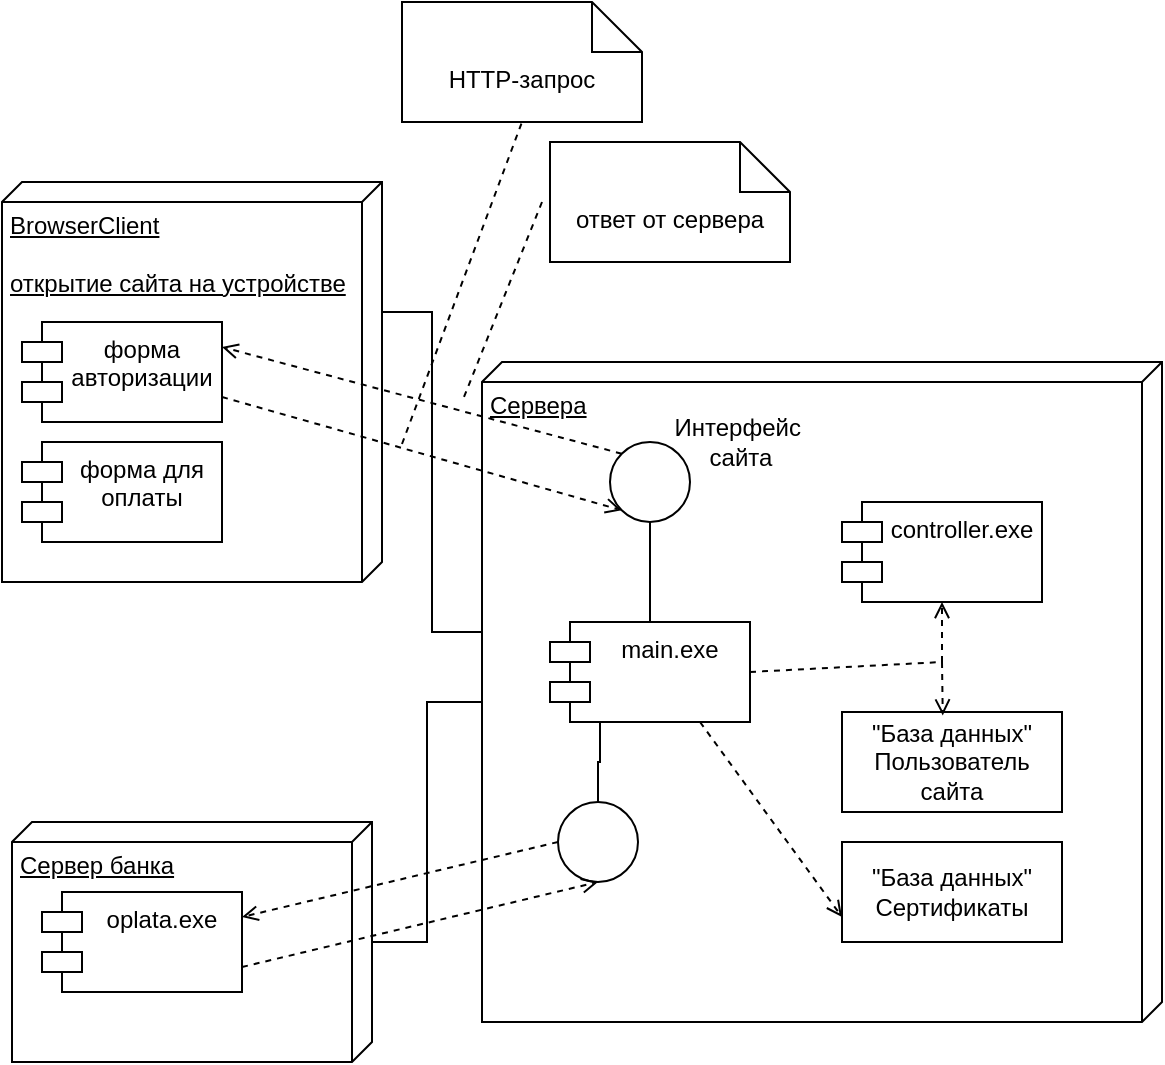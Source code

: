 <mxfile version="27.0.5">
  <diagram name="Страница — 1" id="ws2ZDZ5pcybXaS3KuQc7">
    <mxGraphModel dx="1061" dy="699" grid="1" gridSize="10" guides="1" tooltips="1" connect="1" arrows="1" fold="1" page="1" pageScale="1" pageWidth="827" pageHeight="1169" math="0" shadow="0">
      <root>
        <mxCell id="0" />
        <mxCell id="1" parent="0" />
        <mxCell id="qFvQExg8b0Atk-84hhx9-1" value="Сервера" style="verticalAlign=top;align=left;spacingTop=8;spacingLeft=2;spacingRight=12;shape=cube;size=10;direction=south;fontStyle=4;html=1;whiteSpace=wrap;" vertex="1" parent="1">
          <mxGeometry x="330" y="190" width="340" height="330" as="geometry" />
        </mxCell>
        <mxCell id="qFvQExg8b0Atk-84hhx9-3" value="BrowserClient&lt;div&gt;&lt;br&gt;&lt;/div&gt;&lt;div&gt;открытие сайта на устройстве&lt;/div&gt;" style="verticalAlign=top;align=left;spacingTop=8;spacingLeft=2;spacingRight=12;shape=cube;size=10;direction=south;fontStyle=4;html=1;whiteSpace=wrap;" vertex="1" parent="1">
          <mxGeometry x="90" y="100" width="190" height="200" as="geometry" />
        </mxCell>
        <mxCell id="qFvQExg8b0Atk-84hhx9-5" value="форма авторизации" style="shape=module;align=left;spacingLeft=20;align=center;verticalAlign=top;whiteSpace=wrap;html=1;" vertex="1" parent="1">
          <mxGeometry x="100" y="170" width="100" height="50" as="geometry" />
        </mxCell>
        <mxCell id="qFvQExg8b0Atk-84hhx9-7" value="" style="endArrow=none;html=1;rounded=0;exitX=0;exitY=0;exitDx=65;exitDy=0;exitPerimeter=0;entryX=0;entryY=0;entryDx=135;entryDy=340;entryPerimeter=0;edgeStyle=orthogonalEdgeStyle;" edge="1" parent="1" source="qFvQExg8b0Atk-84hhx9-3" target="qFvQExg8b0Atk-84hhx9-1">
          <mxGeometry width="50" height="50" relative="1" as="geometry">
            <mxPoint x="370" y="360" as="sourcePoint" />
            <mxPoint x="420" y="310" as="targetPoint" />
          </mxGeometry>
        </mxCell>
        <mxCell id="qFvQExg8b0Atk-84hhx9-13" style="edgeStyle=orthogonalEdgeStyle;rounded=0;orthogonalLoop=1;jettySize=auto;html=1;exitX=0.5;exitY=1;exitDx=0;exitDy=0;endArrow=none;startFill=0;" edge="1" parent="1" source="qFvQExg8b0Atk-84hhx9-8" target="qFvQExg8b0Atk-84hhx9-12">
          <mxGeometry relative="1" as="geometry" />
        </mxCell>
        <mxCell id="qFvQExg8b0Atk-84hhx9-8" value="" style="ellipse;whiteSpace=wrap;html=1;aspect=fixed;" vertex="1" parent="1">
          <mxGeometry x="394" y="230" width="40" height="40" as="geometry" />
        </mxCell>
        <mxCell id="qFvQExg8b0Atk-84hhx9-10" value="" style="endArrow=open;dashed=1;html=1;rounded=0;exitX=0;exitY=0;exitDx=0;exitDy=0;entryX=1;entryY=0.25;entryDx=0;entryDy=0;" edge="1" parent="1" source="qFvQExg8b0Atk-84hhx9-8" target="qFvQExg8b0Atk-84hhx9-5">
          <mxGeometry width="160" relative="1" as="geometry">
            <mxPoint x="260" y="460" as="sourcePoint" />
            <mxPoint x="420" y="460" as="targetPoint" />
          </mxGeometry>
        </mxCell>
        <mxCell id="qFvQExg8b0Atk-84hhx9-11" value="" style="endArrow=open;dashed=1;html=1;rounded=0;exitX=1;exitY=0.75;exitDx=0;exitDy=0;entryX=0;entryY=1;entryDx=0;entryDy=0;" edge="1" parent="1" source="qFvQExg8b0Atk-84hhx9-5" target="qFvQExg8b0Atk-84hhx9-8">
          <mxGeometry width="160" relative="1" as="geometry">
            <mxPoint x="270" y="450" as="sourcePoint" />
            <mxPoint x="430" y="450" as="targetPoint" />
          </mxGeometry>
        </mxCell>
        <mxCell id="qFvQExg8b0Atk-84hhx9-12" value="main.exe" style="shape=module;align=left;spacingLeft=20;align=center;verticalAlign=top;whiteSpace=wrap;html=1;" vertex="1" parent="1">
          <mxGeometry x="364" y="320" width="100" height="50" as="geometry" />
        </mxCell>
        <mxCell id="qFvQExg8b0Atk-84hhx9-15" value="ответ от сервера" style="shape=note2;boundedLbl=1;whiteSpace=wrap;html=1;size=25;verticalAlign=top;align=center;" vertex="1" parent="1">
          <mxGeometry x="364" y="80" width="120" height="60" as="geometry" />
        </mxCell>
        <mxCell id="qFvQExg8b0Atk-84hhx9-16" value="HTTP-запрос" style="shape=note2;boundedLbl=1;whiteSpace=wrap;html=1;size=25;verticalAlign=top;align=center;" vertex="1" parent="1">
          <mxGeometry x="290" y="10" width="120" height="60" as="geometry" />
        </mxCell>
        <mxCell id="qFvQExg8b0Atk-84hhx9-17" value="" style="endArrow=none;dashed=1;html=1;rounded=0;" edge="1" parent="1">
          <mxGeometry width="50" height="50" relative="1" as="geometry">
            <mxPoint x="290" y="231" as="sourcePoint" />
            <mxPoint x="350" y="70" as="targetPoint" />
            <Array as="points" />
          </mxGeometry>
        </mxCell>
        <mxCell id="qFvQExg8b0Atk-84hhx9-18" value="" style="endArrow=none;dashed=1;html=1;rounded=0;" edge="1" parent="1">
          <mxGeometry width="50" height="50" relative="1" as="geometry">
            <mxPoint x="360" y="110" as="sourcePoint" />
            <mxPoint x="320" y="210" as="targetPoint" />
          </mxGeometry>
        </mxCell>
        <mxCell id="qFvQExg8b0Atk-84hhx9-19" value="Интерфейс&amp;nbsp;&lt;div&gt;сайта&lt;/div&gt;" style="text;html=1;align=center;verticalAlign=middle;resizable=0;points=[];autosize=1;strokeColor=none;fillColor=none;" vertex="1" parent="1">
          <mxGeometry x="414" y="210" width="90" height="40" as="geometry" />
        </mxCell>
        <mxCell id="qFvQExg8b0Atk-84hhx9-37" style="edgeStyle=orthogonalEdgeStyle;rounded=0;orthogonalLoop=1;jettySize=auto;html=1;entryX=0;entryY=0;entryDx=170;entryDy=340;entryPerimeter=0;endArrow=none;startFill=0;" edge="1" parent="1" source="qFvQExg8b0Atk-84hhx9-21" target="qFvQExg8b0Atk-84hhx9-1">
          <mxGeometry relative="1" as="geometry">
            <mxPoint x="280" y="370" as="targetPoint" />
          </mxGeometry>
        </mxCell>
        <mxCell id="qFvQExg8b0Atk-84hhx9-21" value="Сервер банка" style="verticalAlign=top;align=left;spacingTop=8;spacingLeft=2;spacingRight=12;shape=cube;size=10;direction=south;fontStyle=4;html=1;whiteSpace=wrap;" vertex="1" parent="1">
          <mxGeometry x="95" y="420" width="180" height="120" as="geometry" />
        </mxCell>
        <mxCell id="qFvQExg8b0Atk-84hhx9-22" value="форма для&lt;div&gt;оплаты&lt;/div&gt;" style="shape=module;align=left;spacingLeft=20;align=center;verticalAlign=top;whiteSpace=wrap;html=1;" vertex="1" parent="1">
          <mxGeometry x="100" y="230" width="100" height="50" as="geometry" />
        </mxCell>
        <mxCell id="qFvQExg8b0Atk-84hhx9-35" value="" style="edgeStyle=orthogonalEdgeStyle;rounded=0;orthogonalLoop=1;jettySize=auto;html=1;entryX=0.25;entryY=1;entryDx=0;entryDy=0;endArrow=none;startFill=0;" edge="1" parent="1" source="qFvQExg8b0Atk-84hhx9-23" target="qFvQExg8b0Atk-84hhx9-12">
          <mxGeometry relative="1" as="geometry" />
        </mxCell>
        <mxCell id="qFvQExg8b0Atk-84hhx9-23" value="" style="ellipse;whiteSpace=wrap;html=1;aspect=fixed;" vertex="1" parent="1">
          <mxGeometry x="368" y="410" width="40" height="40" as="geometry" />
        </mxCell>
        <mxCell id="qFvQExg8b0Atk-84hhx9-24" value="" style="endArrow=open;dashed=1;html=1;rounded=0;entryX=1;entryY=0.25;entryDx=0;entryDy=0;exitX=0;exitY=0.5;exitDx=0;exitDy=0;" edge="1" parent="1" source="qFvQExg8b0Atk-84hhx9-23" target="qFvQExg8b0Atk-84hhx9-25">
          <mxGeometry width="160" relative="1" as="geometry">
            <mxPoint x="290" y="430" as="sourcePoint" />
            <mxPoint x="400" y="390" as="targetPoint" />
          </mxGeometry>
        </mxCell>
        <mxCell id="qFvQExg8b0Atk-84hhx9-25" value="oplata.exe" style="shape=module;align=left;spacingLeft=20;align=center;verticalAlign=top;whiteSpace=wrap;html=1;" vertex="1" parent="1">
          <mxGeometry x="110" y="455" width="100" height="50" as="geometry" />
        </mxCell>
        <mxCell id="qFvQExg8b0Atk-84hhx9-26" value="&quot;База данных&quot;&lt;br&gt;Пользователь сайта" style="html=1;whiteSpace=wrap;" vertex="1" parent="1">
          <mxGeometry x="510" y="365" width="110" height="50" as="geometry" />
        </mxCell>
        <mxCell id="qFvQExg8b0Atk-84hhx9-27" value="&quot;База данных&quot;&lt;br&gt;Сертификаты" style="html=1;whiteSpace=wrap;" vertex="1" parent="1">
          <mxGeometry x="510" y="430" width="110" height="50" as="geometry" />
        </mxCell>
        <mxCell id="qFvQExg8b0Atk-84hhx9-28" value="" style="endArrow=open;dashed=1;html=1;rounded=0;entryX=0;entryY=0.75;entryDx=0;entryDy=0;exitX=0.75;exitY=1;exitDx=0;exitDy=0;" edge="1" parent="1" source="qFvQExg8b0Atk-84hhx9-12" target="qFvQExg8b0Atk-84hhx9-27">
          <mxGeometry width="160" relative="1" as="geometry">
            <mxPoint x="380" y="445" as="sourcePoint" />
            <mxPoint x="220" y="478" as="targetPoint" />
          </mxGeometry>
        </mxCell>
        <mxCell id="qFvQExg8b0Atk-84hhx9-29" value="controller.exe" style="shape=module;align=left;spacingLeft=20;align=center;verticalAlign=top;whiteSpace=wrap;html=1;" vertex="1" parent="1">
          <mxGeometry x="510" y="260" width="100" height="50" as="geometry" />
        </mxCell>
        <mxCell id="qFvQExg8b0Atk-84hhx9-31" value="" style="endArrow=none;dashed=1;html=1;rounded=0;exitX=1;exitY=0.5;exitDx=0;exitDy=0;" edge="1" parent="1" source="qFvQExg8b0Atk-84hhx9-12">
          <mxGeometry width="50" height="50" relative="1" as="geometry">
            <mxPoint x="484" y="350" as="sourcePoint" />
            <mxPoint x="560" y="340" as="targetPoint" />
            <Array as="points" />
          </mxGeometry>
        </mxCell>
        <mxCell id="qFvQExg8b0Atk-84hhx9-32" value="" style="endArrow=open;dashed=1;html=1;rounded=0;entryX=0.5;entryY=1;entryDx=0;entryDy=0;" edge="1" parent="1" target="qFvQExg8b0Atk-84hhx9-29">
          <mxGeometry width="160" relative="1" as="geometry">
            <mxPoint x="560" y="340" as="sourcePoint" />
            <mxPoint x="520" y="478" as="targetPoint" />
          </mxGeometry>
        </mxCell>
        <mxCell id="qFvQExg8b0Atk-84hhx9-33" value="" style="endArrow=open;dashed=1;html=1;rounded=0;entryX=0.458;entryY=0.035;entryDx=0;entryDy=0;entryPerimeter=0;" edge="1" parent="1" target="qFvQExg8b0Atk-84hhx9-26">
          <mxGeometry width="160" relative="1" as="geometry">
            <mxPoint x="560" y="340" as="sourcePoint" />
            <mxPoint x="570" y="320" as="targetPoint" />
          </mxGeometry>
        </mxCell>
        <mxCell id="qFvQExg8b0Atk-84hhx9-34" value="" style="endArrow=open;dashed=1;html=1;rounded=0;entryX=0.5;entryY=1;entryDx=0;entryDy=0;exitX=1;exitY=0.75;exitDx=0;exitDy=0;" edge="1" parent="1" source="qFvQExg8b0Atk-84hhx9-25" target="qFvQExg8b0Atk-84hhx9-23">
          <mxGeometry width="160" relative="1" as="geometry">
            <mxPoint x="380" y="445" as="sourcePoint" />
            <mxPoint x="220" y="478" as="targetPoint" />
          </mxGeometry>
        </mxCell>
      </root>
    </mxGraphModel>
  </diagram>
</mxfile>
